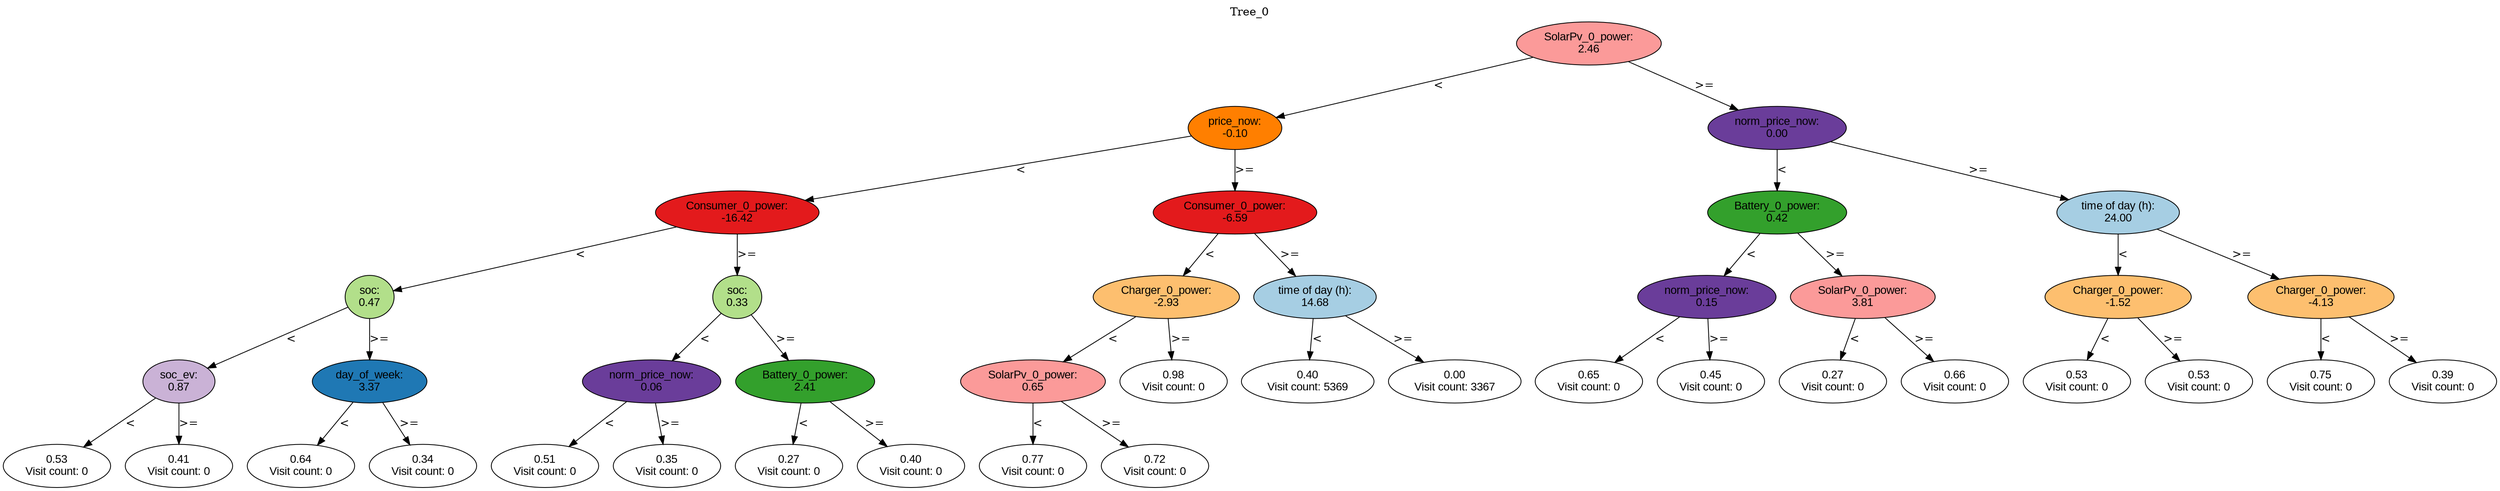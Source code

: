 digraph BST {
    node [fontname="Arial" style=filled colorscheme=paired12];
    0 [ label = "SolarPv_0_power:
2.46" fillcolor=5];
    1 [ label = "price_now:
-0.10" fillcolor=8];
    2 [ label = "Consumer_0_power:
-16.42" fillcolor=6];
    3 [ label = "soc:
0.47" fillcolor=3];
    4 [ label = "soc_ev:
0.87" fillcolor=9];
    5 [ label = "0.53
Visit count: 0" fillcolor=white];
    6 [ label = "0.41
Visit count: 0" fillcolor=white];
    7 [ label = "day_of_week:
3.37" fillcolor=2];
    8 [ label = "0.64
Visit count: 0" fillcolor=white];
    9 [ label = "0.34
Visit count: 0" fillcolor=white];
    10 [ label = "soc:
0.33" fillcolor=3];
    11 [ label = "norm_price_now:
0.06" fillcolor=10];
    12 [ label = "0.51
Visit count: 0" fillcolor=white];
    13 [ label = "0.35
Visit count: 0" fillcolor=white];
    14 [ label = "Battery_0_power:
2.41" fillcolor=4];
    15 [ label = "0.27
Visit count: 0" fillcolor=white];
    16 [ label = "0.40
Visit count: 0" fillcolor=white];
    17 [ label = "Consumer_0_power:
-6.59" fillcolor=6];
    18 [ label = "Charger_0_power:
-2.93" fillcolor=7];
    19 [ label = "SolarPv_0_power:
0.65" fillcolor=5];
    20 [ label = "0.77
Visit count: 0" fillcolor=white];
    21 [ label = "0.72
Visit count: 0" fillcolor=white];
    22 [ label = "0.98
Visit count: 0" fillcolor=white];
    23 [ label = "time of day (h):
14.68" fillcolor=1];
    24 [ label = "0.40
Visit count: 5369" fillcolor=white];
    25 [ label = "0.00
Visit count: 3367" fillcolor=white];
    26 [ label = "norm_price_now:
0.00" fillcolor=10];
    27 [ label = "Battery_0_power:
0.42" fillcolor=4];
    28 [ label = "norm_price_now:
0.15" fillcolor=10];
    29 [ label = "0.65
Visit count: 0" fillcolor=white];
    30 [ label = "0.45
Visit count: 0" fillcolor=white];
    31 [ label = "SolarPv_0_power:
3.81" fillcolor=5];
    32 [ label = "0.27
Visit count: 0" fillcolor=white];
    33 [ label = "0.66
Visit count: 0" fillcolor=white];
    34 [ label = "time of day (h):
24.00" fillcolor=1];
    35 [ label = "Charger_0_power:
-1.52" fillcolor=7];
    36 [ label = "0.53
Visit count: 0" fillcolor=white];
    37 [ label = "0.53
Visit count: 0" fillcolor=white];
    38 [ label = "Charger_0_power:
-4.13" fillcolor=7];
    39 [ label = "0.75
Visit count: 0" fillcolor=white];
    40 [ label = "0.39
Visit count: 0" fillcolor=white];

    0  -> 1[ label = "<"];
    0  -> 26[ label = ">="];
    1  -> 2[ label = "<"];
    1  -> 17[ label = ">="];
    2  -> 3[ label = "<"];
    2  -> 10[ label = ">="];
    3  -> 4[ label = "<"];
    3  -> 7[ label = ">="];
    4  -> 5[ label = "<"];
    4  -> 6[ label = ">="];
    7  -> 8[ label = "<"];
    7  -> 9[ label = ">="];
    10  -> 11[ label = "<"];
    10  -> 14[ label = ">="];
    11  -> 12[ label = "<"];
    11  -> 13[ label = ">="];
    14  -> 15[ label = "<"];
    14  -> 16[ label = ">="];
    17  -> 18[ label = "<"];
    17  -> 23[ label = ">="];
    18  -> 19[ label = "<"];
    18  -> 22[ label = ">="];
    19  -> 20[ label = "<"];
    19  -> 21[ label = ">="];
    23  -> 24[ label = "<"];
    23  -> 25[ label = ">="];
    26  -> 27[ label = "<"];
    26  -> 34[ label = ">="];
    27  -> 28[ label = "<"];
    27  -> 31[ label = ">="];
    28  -> 29[ label = "<"];
    28  -> 30[ label = ">="];
    31  -> 32[ label = "<"];
    31  -> 33[ label = ">="];
    34  -> 35[ label = "<"];
    34  -> 38[ label = ">="];
    35  -> 36[ label = "<"];
    35  -> 37[ label = ">="];
    38  -> 39[ label = "<"];
    38  -> 40[ label = ">="];

    labelloc="t";
    label="Tree_0";
}